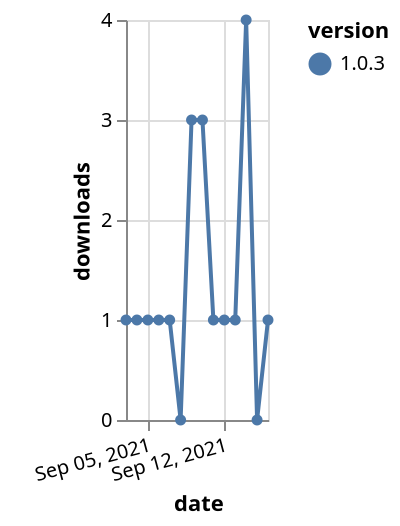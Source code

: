{"$schema": "https://vega.github.io/schema/vega-lite/v5.json", "description": "A simple bar chart with embedded data.", "data": {"values": [{"date": "2021-09-03", "total": 273, "delta": 1, "version": "1.0.3"}, {"date": "2021-09-04", "total": 274, "delta": 1, "version": "1.0.3"}, {"date": "2021-09-05", "total": 275, "delta": 1, "version": "1.0.3"}, {"date": "2021-09-06", "total": 276, "delta": 1, "version": "1.0.3"}, {"date": "2021-09-07", "total": 277, "delta": 1, "version": "1.0.3"}, {"date": "2021-09-08", "total": 277, "delta": 0, "version": "1.0.3"}, {"date": "2021-09-09", "total": 280, "delta": 3, "version": "1.0.3"}, {"date": "2021-09-10", "total": 283, "delta": 3, "version": "1.0.3"}, {"date": "2021-09-11", "total": 284, "delta": 1, "version": "1.0.3"}, {"date": "2021-09-12", "total": 285, "delta": 1, "version": "1.0.3"}, {"date": "2021-09-13", "total": 286, "delta": 1, "version": "1.0.3"}, {"date": "2021-09-14", "total": 290, "delta": 4, "version": "1.0.3"}, {"date": "2021-09-15", "total": 290, "delta": 0, "version": "1.0.3"}, {"date": "2021-09-16", "total": 291, "delta": 1, "version": "1.0.3"}]}, "width": "container", "mark": {"type": "line", "point": {"filled": true}}, "encoding": {"x": {"field": "date", "type": "temporal", "timeUnit": "yearmonthdate", "title": "date", "axis": {"labelAngle": -15}}, "y": {"field": "delta", "type": "quantitative", "title": "downloads"}, "color": {"field": "version", "type": "nominal"}, "tooltip": {"field": "delta"}}}